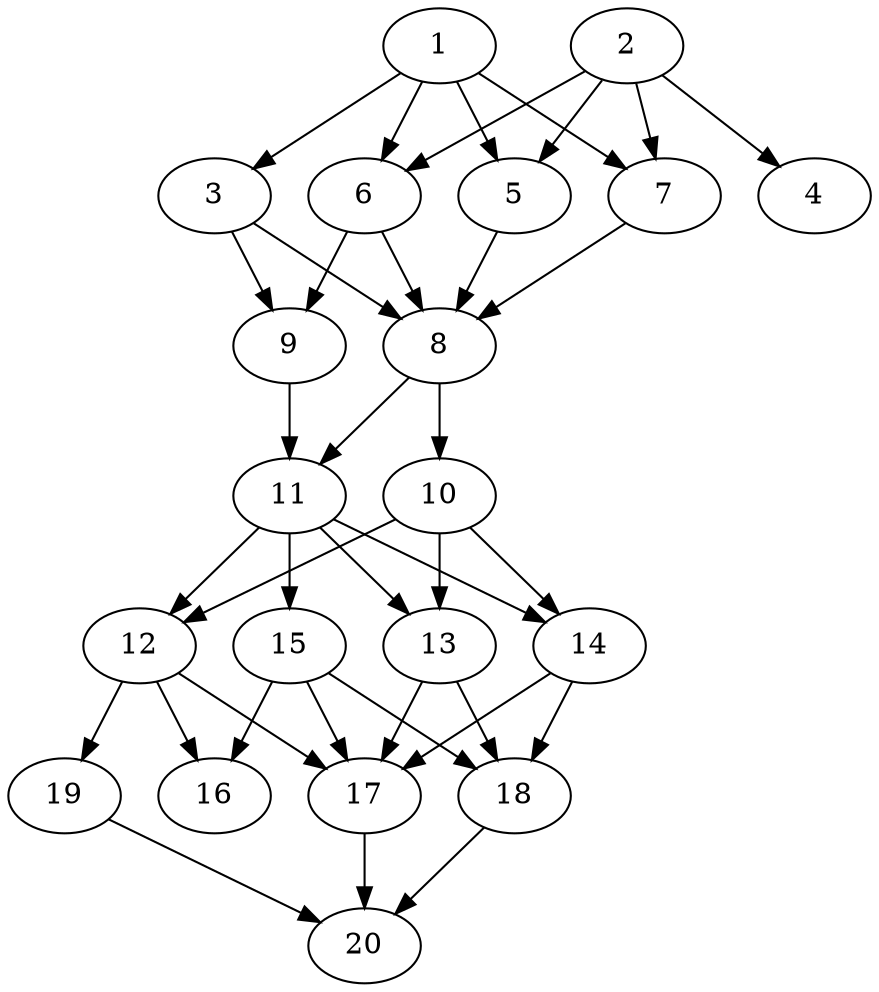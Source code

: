 // DAG automatically generated by daggen at Tue Jul 23 14:31:37 2019
// ./daggen --dot -n 20 --ccr 0.3 --fat 0.5 --regular 0.5 --density 0.8 --mindata 5242880 --maxdata 52428800 
digraph G {
  1 [size="163095893", alpha="0.19", expect_size="48928768"] 
  1 -> 3 [size ="48928768"]
  1 -> 5 [size ="48928768"]
  1 -> 6 [size ="48928768"]
  1 -> 7 [size ="48928768"]
  2 [size="128488107", alpha="0.08", expect_size="38546432"] 
  2 -> 4 [size ="38546432"]
  2 -> 5 [size ="38546432"]
  2 -> 6 [size ="38546432"]
  2 -> 7 [size ="38546432"]
  3 [size="121541973", alpha="0.20", expect_size="36462592"] 
  3 -> 8 [size ="36462592"]
  3 -> 9 [size ="36462592"]
  4 [size="125371733", alpha="0.06", expect_size="37611520"] 
  5 [size="38458027", alpha="0.15", expect_size="11537408"] 
  5 -> 8 [size ="11537408"]
  6 [size="52135253", alpha="0.01", expect_size="15640576"] 
  6 -> 8 [size ="15640576"]
  6 -> 9 [size ="15640576"]
  7 [size="174687573", alpha="0.02", expect_size="52406272"] 
  7 -> 8 [size ="52406272"]
  8 [size="41434453", alpha="0.10", expect_size="12430336"] 
  8 -> 10 [size ="12430336"]
  8 -> 11 [size ="12430336"]
  9 [size="51882667", alpha="0.11", expect_size="15564800"] 
  9 -> 11 [size ="15564800"]
  10 [size="84200107", alpha="0.02", expect_size="25260032"] 
  10 -> 12 [size ="25260032"]
  10 -> 13 [size ="25260032"]
  10 -> 14 [size ="25260032"]
  11 [size="154006187", alpha="0.11", expect_size="46201856"] 
  11 -> 12 [size ="46201856"]
  11 -> 13 [size ="46201856"]
  11 -> 14 [size ="46201856"]
  11 -> 15 [size ="46201856"]
  12 [size="148780373", alpha="0.16", expect_size="44634112"] 
  12 -> 16 [size ="44634112"]
  12 -> 17 [size ="44634112"]
  12 -> 19 [size ="44634112"]
  13 [size="50916693", alpha="0.18", expect_size="15275008"] 
  13 -> 17 [size ="15275008"]
  13 -> 18 [size ="15275008"]
  14 [size="47762773", alpha="0.20", expect_size="14328832"] 
  14 -> 17 [size ="14328832"]
  14 -> 18 [size ="14328832"]
  15 [size="92931413", alpha="0.06", expect_size="27879424"] 
  15 -> 16 [size ="27879424"]
  15 -> 17 [size ="27879424"]
  15 -> 18 [size ="27879424"]
  16 [size="49998507", alpha="0.08", expect_size="14999552"] 
  17 [size="59805013", alpha="0.19", expect_size="17941504"] 
  17 -> 20 [size ="17941504"]
  18 [size="73635840", alpha="0.03", expect_size="22090752"] 
  18 -> 20 [size ="22090752"]
  19 [size="153200640", alpha="0.02", expect_size="45960192"] 
  19 -> 20 [size ="45960192"]
  20 [size="79315627", alpha="0.12", expect_size="23794688"] 
}
